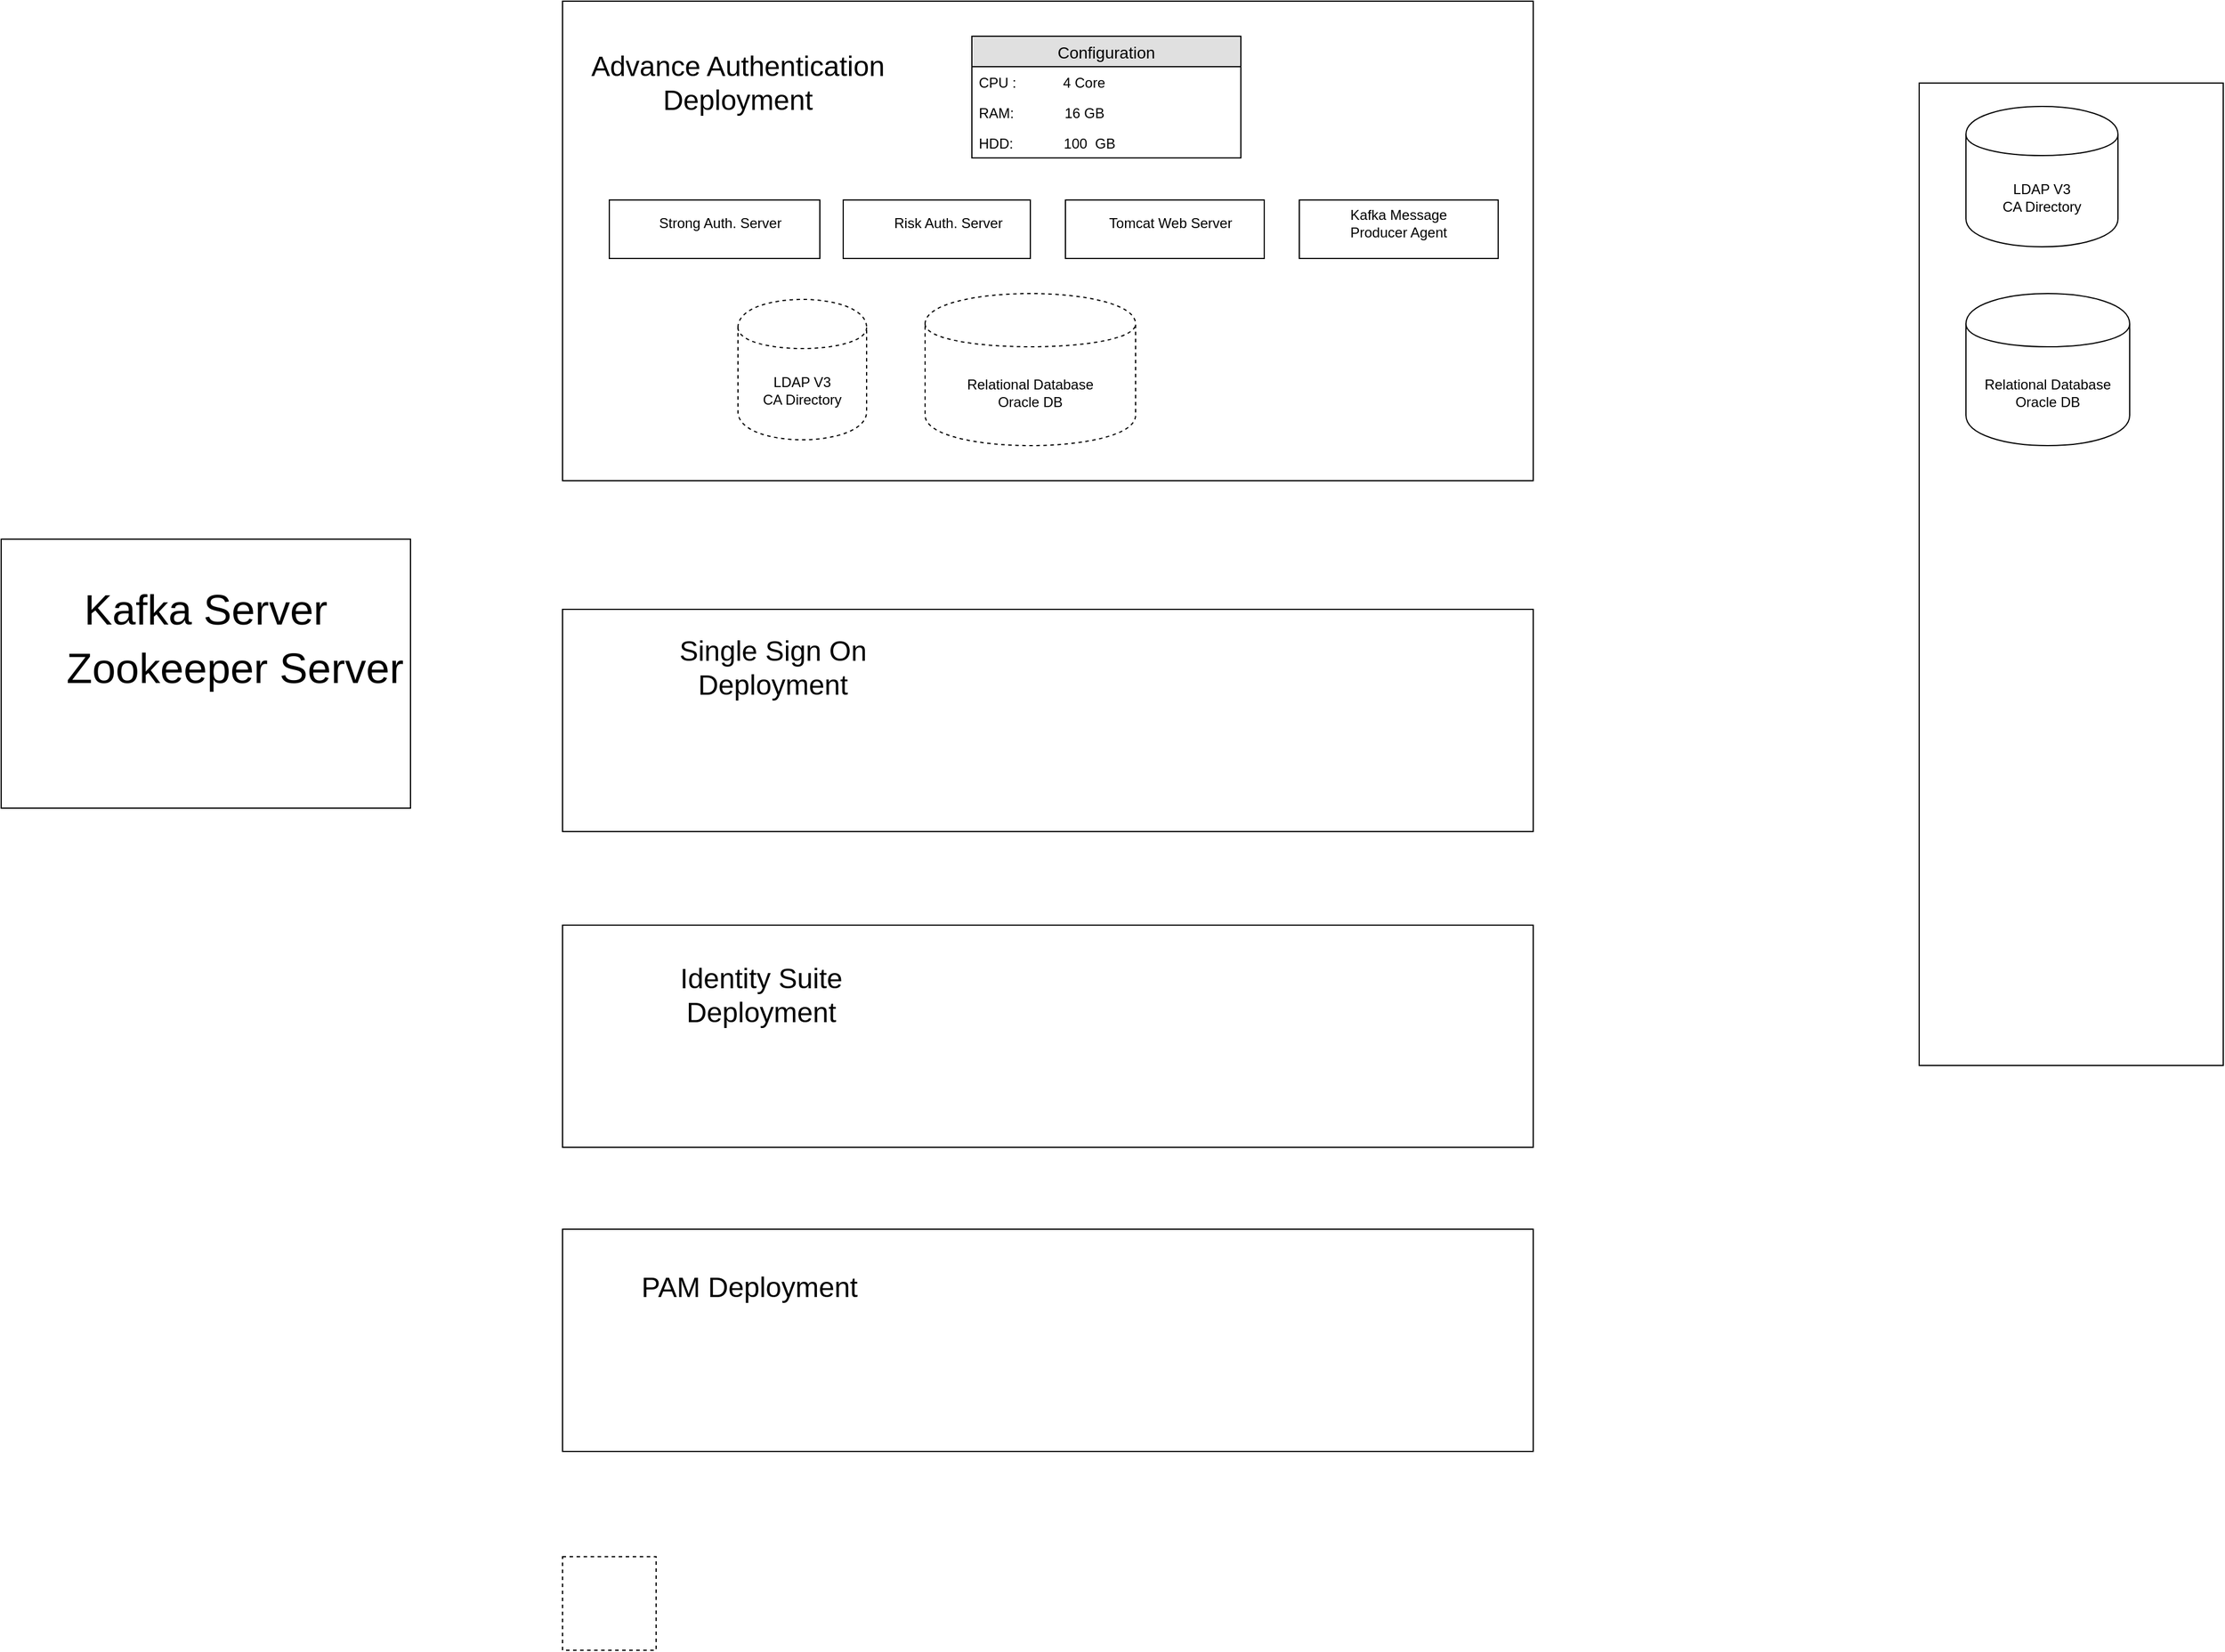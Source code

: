 <mxfile version="12.6.2" type="github">
  <diagram id="1FQsDpVp_Rvyt3KRUr12" name="Page-1">
    <mxGraphModel dx="2391" dy="800" grid="1" gridSize="10" guides="1" tooltips="1" connect="1" arrows="1" fold="1" page="1" pageScale="1" pageWidth="850" pageHeight="1100" math="0" shadow="0">
      <root>
        <mxCell id="0"/>
        <mxCell id="1" parent="0"/>
        <mxCell id="oRZT-dqO8HqAd2w5mD_u-7" value="" style="rounded=0;whiteSpace=wrap;html=1;align=center;" vertex="1" parent="1">
          <mxGeometry x="150" y="40" width="830" height="410" as="geometry"/>
        </mxCell>
        <mxCell id="oRZT-dqO8HqAd2w5mD_u-8" value="&lt;font style=&quot;font-size: 24px&quot;&gt;Advance Authentication Deployment&lt;/font&gt;" style="text;html=1;strokeColor=none;fillColor=none;align=center;verticalAlign=middle;whiteSpace=wrap;rounded=0;" vertex="1" parent="1">
          <mxGeometry x="170" y="100" width="260" height="20" as="geometry"/>
        </mxCell>
        <mxCell id="oRZT-dqO8HqAd2w5mD_u-9" value="" style="rounded=0;whiteSpace=wrap;html=1;" vertex="1" parent="1">
          <mxGeometry x="190" y="210" width="180" height="50" as="geometry"/>
        </mxCell>
        <mxCell id="oRZT-dqO8HqAd2w5mD_u-10" value="" style="rounded=0;whiteSpace=wrap;html=1;" vertex="1" parent="1">
          <mxGeometry x="390" y="210" width="160" height="50" as="geometry"/>
        </mxCell>
        <mxCell id="oRZT-dqO8HqAd2w5mD_u-11" value="" style="rounded=0;whiteSpace=wrap;html=1;" vertex="1" parent="1">
          <mxGeometry x="580" y="210" width="170" height="50" as="geometry"/>
        </mxCell>
        <mxCell id="oRZT-dqO8HqAd2w5mD_u-12" value="Strong Auth. Server" style="text;html=1;strokeColor=none;fillColor=none;align=center;verticalAlign=middle;whiteSpace=wrap;rounded=0;" vertex="1" parent="1">
          <mxGeometry x="210" y="220" width="150" height="20" as="geometry"/>
        </mxCell>
        <mxCell id="oRZT-dqO8HqAd2w5mD_u-13" value="Risk Auth. Server" style="text;html=1;strokeColor=none;fillColor=none;align=center;verticalAlign=middle;whiteSpace=wrap;rounded=0;" vertex="1" parent="1">
          <mxGeometry x="420" y="220" width="120" height="20" as="geometry"/>
        </mxCell>
        <mxCell id="oRZT-dqO8HqAd2w5mD_u-14" value="Tomcat Web Server" style="text;html=1;strokeColor=none;fillColor=none;align=center;verticalAlign=middle;whiteSpace=wrap;rounded=0;" vertex="1" parent="1">
          <mxGeometry x="610" y="220" width="120" height="20" as="geometry"/>
        </mxCell>
        <mxCell id="oRZT-dqO8HqAd2w5mD_u-15" value="LDAP V3&lt;br&gt;CA Directory" style="shape=cylinder;whiteSpace=wrap;html=1;boundedLbl=1;backgroundOutline=1;dashed=1;" vertex="1" parent="1">
          <mxGeometry x="300" y="295" width="110" height="120" as="geometry"/>
        </mxCell>
        <mxCell id="oRZT-dqO8HqAd2w5mD_u-16" value="Relational Database&lt;br&gt;Oracle DB" style="shape=cylinder;whiteSpace=wrap;html=1;boundedLbl=1;backgroundOutline=1;dashed=1;" vertex="1" parent="1">
          <mxGeometry x="460" y="290" width="180" height="130" as="geometry"/>
        </mxCell>
        <mxCell id="oRZT-dqO8HqAd2w5mD_u-17" value="" style="rounded=0;whiteSpace=wrap;html=1;" vertex="1" parent="1">
          <mxGeometry x="1310" y="110" width="260" height="840" as="geometry"/>
        </mxCell>
        <mxCell id="oRZT-dqO8HqAd2w5mD_u-18" value="LDAP V3&lt;br&gt;CA Directory" style="shape=cylinder;whiteSpace=wrap;html=1;boundedLbl=1;backgroundOutline=1;" vertex="1" parent="1">
          <mxGeometry x="1350" y="130" width="130" height="120" as="geometry"/>
        </mxCell>
        <mxCell id="oRZT-dqO8HqAd2w5mD_u-19" value="Relational Database&lt;br&gt;Oracle DB" style="shape=cylinder;whiteSpace=wrap;html=1;boundedLbl=1;backgroundOutline=1;" vertex="1" parent="1">
          <mxGeometry x="1350" y="290" width="140" height="130" as="geometry"/>
        </mxCell>
        <mxCell id="oRZT-dqO8HqAd2w5mD_u-36" value="Configuration" style="swimlane;fontStyle=0;childLayout=stackLayout;horizontal=1;startSize=26;fillColor=#e0e0e0;horizontalStack=0;resizeParent=1;resizeParentMax=0;resizeLast=0;collapsible=1;marginBottom=0;swimlaneFillColor=#ffffff;align=center;fontSize=14;" vertex="1" parent="1">
          <mxGeometry x="500" y="70" width="230" height="104" as="geometry"/>
        </mxCell>
        <mxCell id="oRZT-dqO8HqAd2w5mD_u-37" value="CPU :            4 Core" style="text;strokeColor=none;fillColor=none;spacingLeft=4;spacingRight=4;overflow=hidden;rotatable=0;points=[[0,0.5],[1,0.5]];portConstraint=eastwest;fontSize=12;" vertex="1" parent="oRZT-dqO8HqAd2w5mD_u-36">
          <mxGeometry y="26" width="230" height="26" as="geometry"/>
        </mxCell>
        <mxCell id="oRZT-dqO8HqAd2w5mD_u-38" value="RAM:             16 GB" style="text;strokeColor=none;fillColor=none;spacingLeft=4;spacingRight=4;overflow=hidden;rotatable=0;points=[[0,0.5],[1,0.5]];portConstraint=eastwest;fontSize=12;" vertex="1" parent="oRZT-dqO8HqAd2w5mD_u-36">
          <mxGeometry y="52" width="230" height="26" as="geometry"/>
        </mxCell>
        <mxCell id="oRZT-dqO8HqAd2w5mD_u-39" value="HDD:             100  GB" style="text;strokeColor=none;fillColor=none;spacingLeft=4;spacingRight=4;overflow=hidden;rotatable=0;points=[[0,0.5],[1,0.5]];portConstraint=eastwest;fontSize=12;" vertex="1" parent="oRZT-dqO8HqAd2w5mD_u-36">
          <mxGeometry y="78" width="230" height="26" as="geometry"/>
        </mxCell>
        <mxCell id="oRZT-dqO8HqAd2w5mD_u-41" value="" style="rounded=0;whiteSpace=wrap;html=1;" vertex="1" parent="1">
          <mxGeometry x="780" y="210" width="170" height="50" as="geometry"/>
        </mxCell>
        <mxCell id="oRZT-dqO8HqAd2w5mD_u-42" value="Kafka Message Producer Agent" style="text;html=1;strokeColor=none;fillColor=none;align=center;verticalAlign=middle;whiteSpace=wrap;rounded=0;" vertex="1" parent="1">
          <mxGeometry x="805" y="220" width="120" height="20" as="geometry"/>
        </mxCell>
        <mxCell id="oRZT-dqO8HqAd2w5mD_u-43" value="" style="whiteSpace=wrap;html=1;aspect=fixed;dashed=1;" vertex="1" parent="1">
          <mxGeometry x="150" y="1370" width="80" height="80" as="geometry"/>
        </mxCell>
        <mxCell id="oRZT-dqO8HqAd2w5mD_u-44" value="" style="rounded=0;whiteSpace=wrap;html=1;" vertex="1" parent="1">
          <mxGeometry x="-330" y="500" width="350" height="230" as="geometry"/>
        </mxCell>
        <mxCell id="oRZT-dqO8HqAd2w5mD_u-45" value="&lt;font style=&quot;font-size: 36px&quot;&gt;Kafka Server&lt;/font&gt;" style="text;html=1;strokeColor=none;fillColor=none;align=center;verticalAlign=middle;whiteSpace=wrap;rounded=0;dashed=1;" vertex="1" parent="1">
          <mxGeometry x="-300" y="550" width="290" height="20" as="geometry"/>
        </mxCell>
        <mxCell id="oRZT-dqO8HqAd2w5mD_u-46" value="&lt;font style=&quot;font-size: 36px&quot;&gt;Zookeeper Server&lt;/font&gt;" style="text;html=1;strokeColor=none;fillColor=none;align=center;verticalAlign=middle;whiteSpace=wrap;rounded=0;dashed=1;" vertex="1" parent="1">
          <mxGeometry x="-310" y="600" width="360" height="20" as="geometry"/>
        </mxCell>
        <mxCell id="oRZT-dqO8HqAd2w5mD_u-48" value="" style="rounded=0;whiteSpace=wrap;html=1;" vertex="1" parent="1">
          <mxGeometry x="150" y="560" width="830" height="190" as="geometry"/>
        </mxCell>
        <mxCell id="oRZT-dqO8HqAd2w5mD_u-49" value="&lt;font style=&quot;font-size: 24px&quot;&gt;Single Sign On Deployment&lt;/font&gt;" style="text;html=1;strokeColor=none;fillColor=none;align=center;verticalAlign=middle;whiteSpace=wrap;rounded=0;" vertex="1" parent="1">
          <mxGeometry x="200" y="600" width="260" height="20" as="geometry"/>
        </mxCell>
        <mxCell id="oRZT-dqO8HqAd2w5mD_u-50" value="" style="rounded=0;whiteSpace=wrap;html=1;" vertex="1" parent="1">
          <mxGeometry x="150" y="830" width="830" height="190" as="geometry"/>
        </mxCell>
        <mxCell id="oRZT-dqO8HqAd2w5mD_u-51" value="&lt;font style=&quot;font-size: 24px&quot;&gt;Identity Suite Deployment&lt;/font&gt;" style="text;html=1;strokeColor=none;fillColor=none;align=center;verticalAlign=middle;whiteSpace=wrap;rounded=0;" vertex="1" parent="1">
          <mxGeometry x="190" y="880" width="260" height="20" as="geometry"/>
        </mxCell>
        <mxCell id="oRZT-dqO8HqAd2w5mD_u-52" value="" style="rounded=0;whiteSpace=wrap;html=1;" vertex="1" parent="1">
          <mxGeometry x="150" y="1090" width="830" height="190" as="geometry"/>
        </mxCell>
        <mxCell id="oRZT-dqO8HqAd2w5mD_u-53" value="&lt;font style=&quot;font-size: 24px&quot;&gt;PAM Deployment&lt;/font&gt;" style="text;html=1;strokeColor=none;fillColor=none;align=center;verticalAlign=middle;whiteSpace=wrap;rounded=0;" vertex="1" parent="1">
          <mxGeometry x="180" y="1130" width="260" height="20" as="geometry"/>
        </mxCell>
      </root>
    </mxGraphModel>
  </diagram>
</mxfile>
